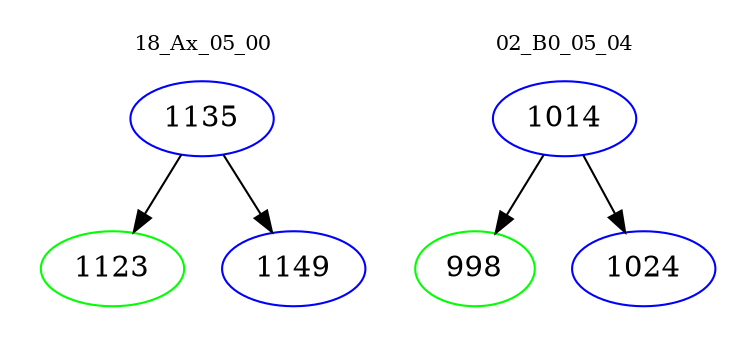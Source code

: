 digraph{
subgraph cluster_0 {
color = white
label = "18_Ax_05_00";
fontsize=10;
T0_1135 [label="1135", color="blue"]
T0_1135 -> T0_1123 [color="black"]
T0_1123 [label="1123", color="green"]
T0_1135 -> T0_1149 [color="black"]
T0_1149 [label="1149", color="blue"]
}
subgraph cluster_1 {
color = white
label = "02_B0_05_04";
fontsize=10;
T1_1014 [label="1014", color="blue"]
T1_1014 -> T1_998 [color="black"]
T1_998 [label="998", color="green"]
T1_1014 -> T1_1024 [color="black"]
T1_1024 [label="1024", color="blue"]
}
}
